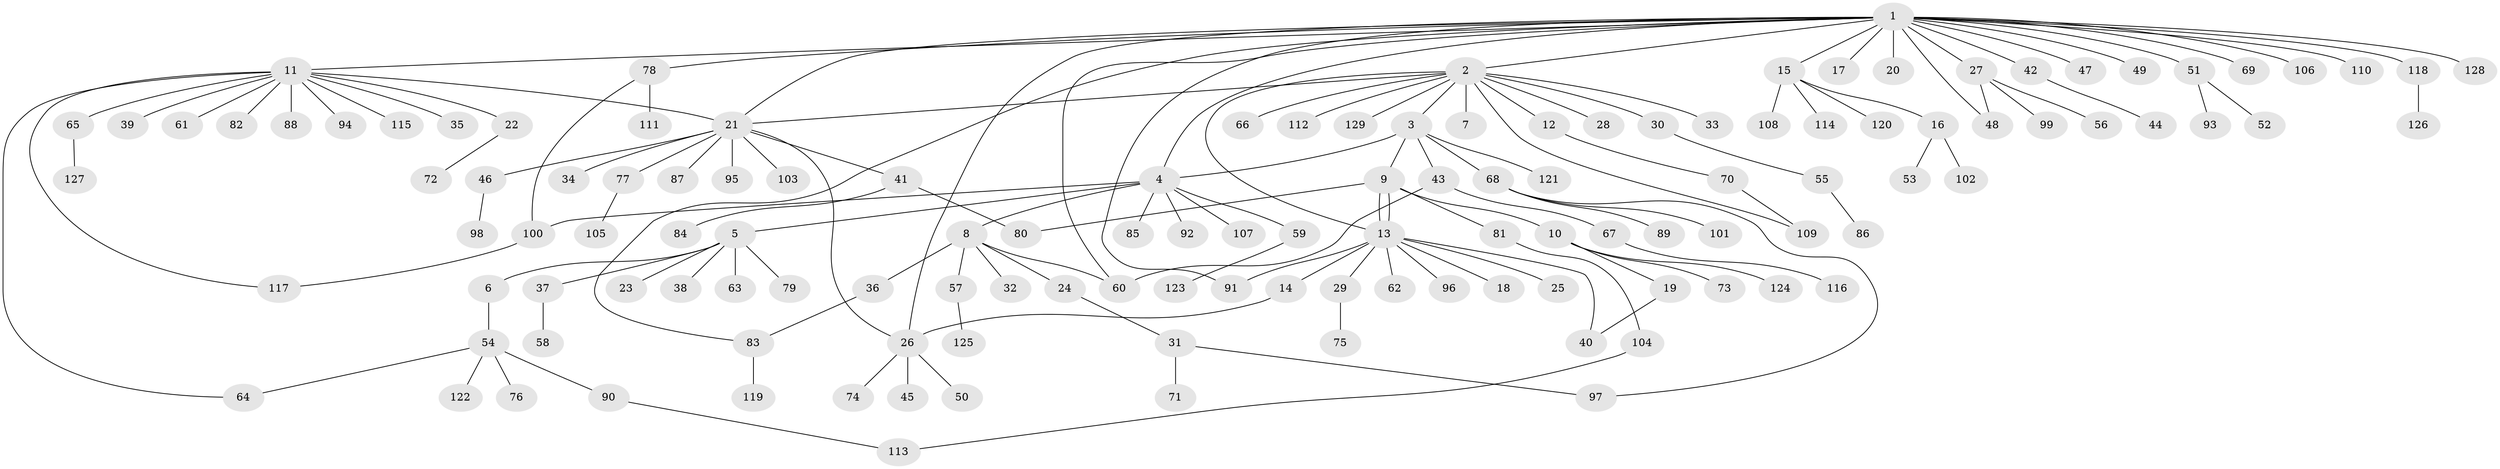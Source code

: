 // Generated by graph-tools (version 1.1) at 2025/49/03/09/25 03:49:58]
// undirected, 129 vertices, 148 edges
graph export_dot {
graph [start="1"]
  node [color=gray90,style=filled];
  1;
  2;
  3;
  4;
  5;
  6;
  7;
  8;
  9;
  10;
  11;
  12;
  13;
  14;
  15;
  16;
  17;
  18;
  19;
  20;
  21;
  22;
  23;
  24;
  25;
  26;
  27;
  28;
  29;
  30;
  31;
  32;
  33;
  34;
  35;
  36;
  37;
  38;
  39;
  40;
  41;
  42;
  43;
  44;
  45;
  46;
  47;
  48;
  49;
  50;
  51;
  52;
  53;
  54;
  55;
  56;
  57;
  58;
  59;
  60;
  61;
  62;
  63;
  64;
  65;
  66;
  67;
  68;
  69;
  70;
  71;
  72;
  73;
  74;
  75;
  76;
  77;
  78;
  79;
  80;
  81;
  82;
  83;
  84;
  85;
  86;
  87;
  88;
  89;
  90;
  91;
  92;
  93;
  94;
  95;
  96;
  97;
  98;
  99;
  100;
  101;
  102;
  103;
  104;
  105;
  106;
  107;
  108;
  109;
  110;
  111;
  112;
  113;
  114;
  115;
  116;
  117;
  118;
  119;
  120;
  121;
  122;
  123;
  124;
  125;
  126;
  127;
  128;
  129;
  1 -- 2;
  1 -- 4;
  1 -- 11;
  1 -- 15;
  1 -- 17;
  1 -- 20;
  1 -- 21;
  1 -- 26;
  1 -- 27;
  1 -- 42;
  1 -- 47;
  1 -- 48;
  1 -- 49;
  1 -- 51;
  1 -- 60;
  1 -- 69;
  1 -- 78;
  1 -- 83;
  1 -- 91;
  1 -- 106;
  1 -- 110;
  1 -- 118;
  1 -- 128;
  2 -- 3;
  2 -- 7;
  2 -- 12;
  2 -- 13;
  2 -- 21;
  2 -- 28;
  2 -- 30;
  2 -- 33;
  2 -- 66;
  2 -- 109;
  2 -- 112;
  2 -- 129;
  3 -- 4;
  3 -- 9;
  3 -- 43;
  3 -- 68;
  3 -- 121;
  4 -- 5;
  4 -- 8;
  4 -- 59;
  4 -- 85;
  4 -- 92;
  4 -- 100;
  4 -- 107;
  5 -- 6;
  5 -- 23;
  5 -- 37;
  5 -- 38;
  5 -- 63;
  5 -- 79;
  6 -- 54;
  8 -- 24;
  8 -- 32;
  8 -- 36;
  8 -- 57;
  8 -- 60;
  9 -- 10;
  9 -- 13;
  9 -- 13;
  9 -- 80;
  9 -- 81;
  10 -- 19;
  10 -- 73;
  10 -- 124;
  11 -- 21;
  11 -- 22;
  11 -- 35;
  11 -- 39;
  11 -- 61;
  11 -- 64;
  11 -- 65;
  11 -- 82;
  11 -- 88;
  11 -- 94;
  11 -- 115;
  11 -- 117;
  12 -- 70;
  13 -- 14;
  13 -- 18;
  13 -- 25;
  13 -- 29;
  13 -- 40;
  13 -- 62;
  13 -- 91;
  13 -- 96;
  14 -- 26;
  15 -- 16;
  15 -- 108;
  15 -- 114;
  15 -- 120;
  16 -- 53;
  16 -- 102;
  19 -- 40;
  21 -- 26;
  21 -- 34;
  21 -- 41;
  21 -- 46;
  21 -- 77;
  21 -- 87;
  21 -- 95;
  21 -- 103;
  22 -- 72;
  24 -- 31;
  26 -- 45;
  26 -- 50;
  26 -- 74;
  27 -- 48;
  27 -- 56;
  27 -- 99;
  29 -- 75;
  30 -- 55;
  31 -- 71;
  31 -- 97;
  36 -- 83;
  37 -- 58;
  41 -- 80;
  41 -- 84;
  42 -- 44;
  43 -- 60;
  43 -- 67;
  46 -- 98;
  51 -- 52;
  51 -- 93;
  54 -- 64;
  54 -- 76;
  54 -- 90;
  54 -- 122;
  55 -- 86;
  57 -- 125;
  59 -- 123;
  65 -- 127;
  67 -- 116;
  68 -- 89;
  68 -- 97;
  68 -- 101;
  70 -- 109;
  77 -- 105;
  78 -- 100;
  78 -- 111;
  81 -- 104;
  83 -- 119;
  90 -- 113;
  100 -- 117;
  104 -- 113;
  118 -- 126;
}
